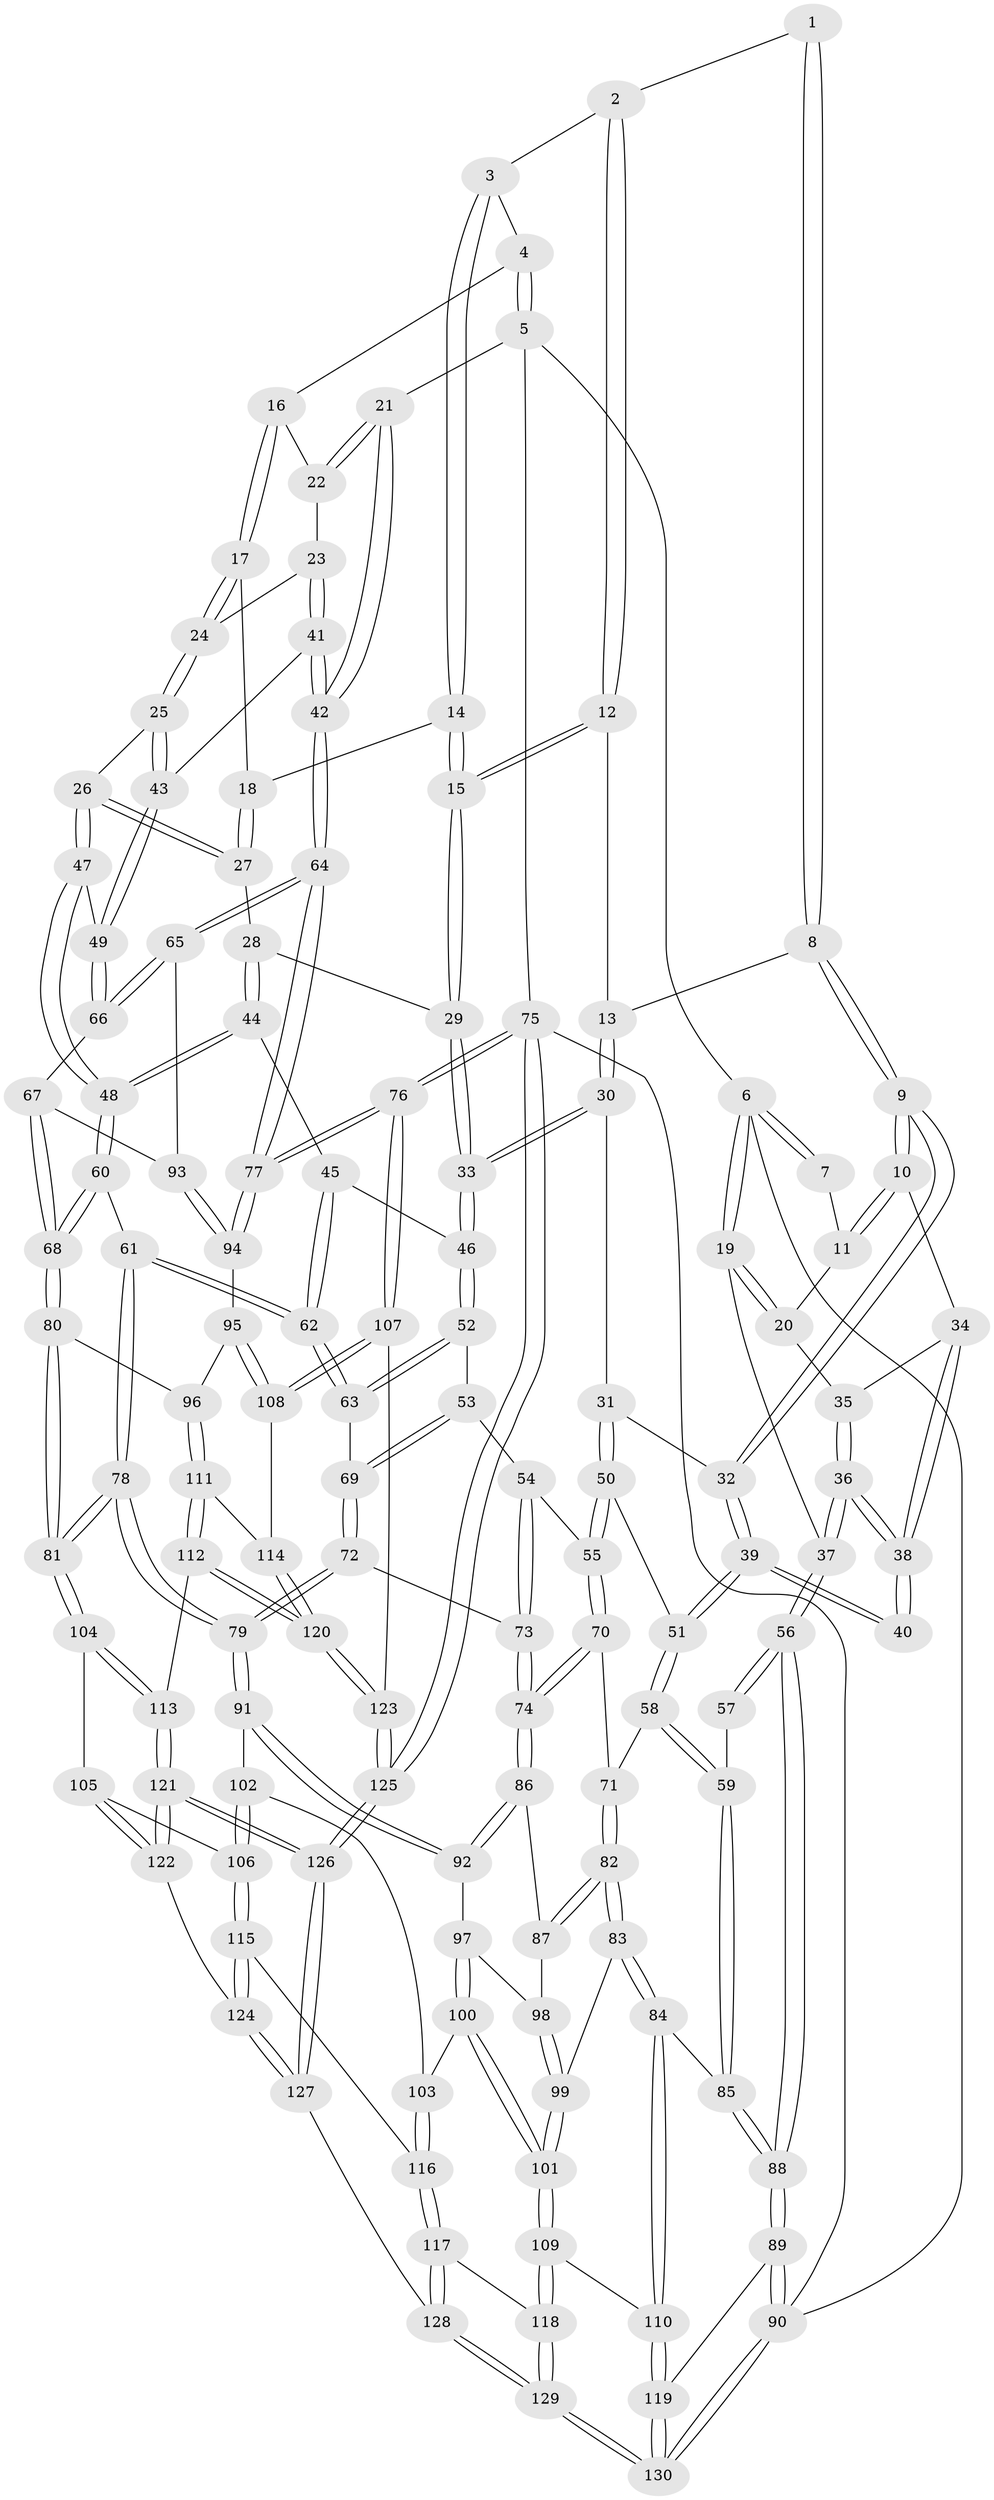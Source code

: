 // coarse degree distribution, {5: 0.03076923076923077, 4: 0.5230769230769231, 3: 0.4307692307692308, 2: 0.015384615384615385}
// Generated by graph-tools (version 1.1) at 2025/38/03/04/25 23:38:22]
// undirected, 130 vertices, 322 edges
graph export_dot {
  node [color=gray90,style=filled];
  1 [pos="+0.39615341725696607+0"];
  2 [pos="+0.5326509779687421+0"];
  3 [pos="+0.7637736997607749+0"];
  4 [pos="+0.9843615264983766+0"];
  5 [pos="+1+0"];
  6 [pos="+0+0"];
  7 [pos="+0.21787229693440394+0"];
  8 [pos="+0.42063874197048756+0.04004489275333162"];
  9 [pos="+0.2615463145041536+0.14707728505190518"];
  10 [pos="+0.22441998957588935+0.1262541522514458"];
  11 [pos="+0.1938792869676967+0.023398288485643216"];
  12 [pos="+0.5790476439226143+0.07808000121655"];
  13 [pos="+0.42388840395150706+0.043763871722209684"];
  14 [pos="+0.6719702429665065+0.06418617224199819"];
  15 [pos="+0.631227390754631+0.10723484468035625"];
  16 [pos="+0.8478750789588546+0.050510712119541445"];
  17 [pos="+0.7901576374450123+0.110105894338294"];
  18 [pos="+0.7704340818139529+0.10955961053793487"];
  19 [pos="+0+0.03399842297626967"];
  20 [pos="+0.0172792281967492+0.08659545119635534"];
  21 [pos="+1+0.2175358671149575"];
  22 [pos="+0.8672312249171423+0.10715504436538678"];
  23 [pos="+0.867811412423417+0.1820790476807735"];
  24 [pos="+0.8273330273572674+0.1883893348332369"];
  25 [pos="+0.8186694046948423+0.19733745791399485"];
  26 [pos="+0.754975967213996+0.22004145898619584"];
  27 [pos="+0.7275669576197206+0.20969827335372565"];
  28 [pos="+0.7212266862635258+0.2092769996891344"];
  29 [pos="+0.6284490135965549+0.13863445366541408"];
  30 [pos="+0.48058686336238565+0.2659191681358803"];
  31 [pos="+0.44916240455846806+0.27400189158737986"];
  32 [pos="+0.3067864610073893+0.27682495733702855"];
  33 [pos="+0.5143539261995733+0.27595183158291753"];
  34 [pos="+0.15475474694813707+0.15630104618146073"];
  35 [pos="+0.1544511027473403+0.15628865522117488"];
  36 [pos="+0+0.31863954663978533"];
  37 [pos="+0+0.3441958827238898"];
  38 [pos="+0.14125396316446542+0.28994213240050515"];
  39 [pos="+0.2717398316212089+0.32079550672639007"];
  40 [pos="+0.22236245872773772+0.3208401801030371"];
  41 [pos="+1+0.25128477368522945"];
  42 [pos="+1+0.2352122016193805"];
  43 [pos="+0.85534784536747+0.3421177580763351"];
  44 [pos="+0.6577382332216152+0.3221187884375136"];
  45 [pos="+0.5410467318169512+0.30777923623640974"];
  46 [pos="+0.5369484604631218+0.30600726538686696"];
  47 [pos="+0.7915274229814093+0.37739536304478993"];
  48 [pos="+0.7593027802675367+0.3900576702066111"];
  49 [pos="+0.8085949822245699+0.37691670380794723"];
  50 [pos="+0.3972948320333032+0.4365211904400116"];
  51 [pos="+0.28251737329843357+0.41334643602179605"];
  52 [pos="+0.5074784248008758+0.4207634026575351"];
  53 [pos="+0.49854468743381175+0.43735490728328213"];
  54 [pos="+0.46056326021389654+0.46720636788928965"];
  55 [pos="+0.4282812433310508+0.4716416390556349"];
  56 [pos="+0+0.48613921559616824"];
  57 [pos="+0.17823742895909375+0.36487386424100493"];
  58 [pos="+0.27975158138303885+0.4213870156272445"];
  59 [pos="+0.12135591878152174+0.523200461642269"];
  60 [pos="+0.6969738118057563+0.5042973456472415"];
  61 [pos="+0.6787735775066844+0.514702832985309"];
  62 [pos="+0.6601252635761486+0.5122798297837221"];
  63 [pos="+0.6574677190159276+0.5128997170564659"];
  64 [pos="+1+0.43816756313115135"];
  65 [pos="+1+0.4405379745526679"];
  66 [pos="+0.8779344484684449+0.4693112465886402"];
  67 [pos="+0.8588507282944098+0.5776219538278302"];
  68 [pos="+0.848789435219719+0.5834363039264833"];
  69 [pos="+0.5784210079860026+0.5447643653516139"];
  70 [pos="+0.3930418548139381+0.529358331263844"];
  71 [pos="+0.326017463558487+0.5529355600194682"];
  72 [pos="+0.5513448955840543+0.5692627879963759"];
  73 [pos="+0.5160514933904694+0.5804416817795035"];
  74 [pos="+0.4852365515802145+0.6081389382379353"];
  75 [pos="+1+1"];
  76 [pos="+1+0.8766232825182708"];
  77 [pos="+1+0.7182804711421839"];
  78 [pos="+0.6931276278705655+0.7245299529097152"];
  79 [pos="+0.6331083085227992+0.7091024604384484"];
  80 [pos="+0.7975569309028089+0.7233596900888632"];
  81 [pos="+0.7078927383765775+0.7397791750128323"];
  82 [pos="+0.28389224095948074+0.639091205224208"];
  83 [pos="+0.2420412608511136+0.670329037539232"];
  84 [pos="+0.1443349264763478+0.6829941342192514"];
  85 [pos="+0.023226621471702003+0.6095927016910192"];
  86 [pos="+0.4711407202973801+0.648248464202204"];
  87 [pos="+0.4444679569205221+0.6545499809451716"];
  88 [pos="+0+0.5775363646074952"];
  89 [pos="+0+0.693731882279826"];
  90 [pos="+0+1"];
  91 [pos="+0.5294410131958202+0.7175428092650891"];
  92 [pos="+0.5070175221843142+0.7006496128844227"];
  93 [pos="+0.9310419749432801+0.5898593082577748"];
  94 [pos="+0.9652877461359552+0.7047191548996588"];
  95 [pos="+0.9112830497083074+0.7397927294154876"];
  96 [pos="+0.8217632382092669+0.7366388687683011"];
  97 [pos="+0.43866839312668454+0.7595784720957006"];
  98 [pos="+0.4151260972025048+0.7186093227382255"];
  99 [pos="+0.3400937308333355+0.764226529181532"];
  100 [pos="+0.4177906177697796+0.8093409467793806"];
  101 [pos="+0.3755770512663359+0.8225956769256806"];
  102 [pos="+0.5259023740328549+0.7376348593022689"];
  103 [pos="+0.47310413774816+0.8182418892026132"];
  104 [pos="+0.7026431492827635+0.7581244740775559"];
  105 [pos="+0.6820617536932018+0.7824473267499584"];
  106 [pos="+0.5726418066040182+0.8616607152083495"];
  107 [pos="+0.98355435813294+0.8493517012646458"];
  108 [pos="+0.9602744238731643+0.8338759959732253"];
  109 [pos="+0.34575312698818295+0.9268814130055315"];
  110 [pos="+0.16951442634460115+0.8681353867628476"];
  111 [pos="+0.852368910523446+0.839706892174592"];
  112 [pos="+0.845698223640161+0.8794474426231653"];
  113 [pos="+0.7566368172401517+0.8864053826590856"];
  114 [pos="+0.922068575268557+0.8449604863457482"];
  115 [pos="+0.554037609382679+0.888049659268992"];
  116 [pos="+0.5377842721196714+0.8887409831659423"];
  117 [pos="+0.4953822481283269+0.9188194791870579"];
  118 [pos="+0.36380913433744694+0.9622133049988174"];
  119 [pos="+0.11520780823601351+0.9511728538130205"];
  120 [pos="+0.8738430387051548+0.9310005130668348"];
  121 [pos="+0.7275901880949408+1"];
  122 [pos="+0.6674508023006684+0.9489238804585126"];
  123 [pos="+0.8882516549349208+0.9725266937931031"];
  124 [pos="+0.5584132858419655+0.8937497563169196"];
  125 [pos="+0.8783971864749187+1"];
  126 [pos="+0.7865347098026904+1"];
  127 [pos="+0.6004987569089367+1"];
  128 [pos="+0.5745877477415982+1"];
  129 [pos="+0.35366434914420014+1"];
  130 [pos="+0+1"];
  1 -- 2;
  1 -- 8;
  1 -- 8;
  2 -- 3;
  2 -- 12;
  2 -- 12;
  3 -- 4;
  3 -- 14;
  3 -- 14;
  4 -- 5;
  4 -- 5;
  4 -- 16;
  5 -- 6;
  5 -- 21;
  5 -- 75;
  6 -- 7;
  6 -- 7;
  6 -- 19;
  6 -- 19;
  6 -- 90;
  7 -- 11;
  8 -- 9;
  8 -- 9;
  8 -- 13;
  9 -- 10;
  9 -- 10;
  9 -- 32;
  9 -- 32;
  10 -- 11;
  10 -- 11;
  10 -- 34;
  11 -- 20;
  12 -- 13;
  12 -- 15;
  12 -- 15;
  13 -- 30;
  13 -- 30;
  14 -- 15;
  14 -- 15;
  14 -- 18;
  15 -- 29;
  15 -- 29;
  16 -- 17;
  16 -- 17;
  16 -- 22;
  17 -- 18;
  17 -- 24;
  17 -- 24;
  18 -- 27;
  18 -- 27;
  19 -- 20;
  19 -- 20;
  19 -- 37;
  20 -- 35;
  21 -- 22;
  21 -- 22;
  21 -- 42;
  21 -- 42;
  22 -- 23;
  23 -- 24;
  23 -- 41;
  23 -- 41;
  24 -- 25;
  24 -- 25;
  25 -- 26;
  25 -- 43;
  25 -- 43;
  26 -- 27;
  26 -- 27;
  26 -- 47;
  26 -- 47;
  27 -- 28;
  28 -- 29;
  28 -- 44;
  28 -- 44;
  29 -- 33;
  29 -- 33;
  30 -- 31;
  30 -- 33;
  30 -- 33;
  31 -- 32;
  31 -- 50;
  31 -- 50;
  32 -- 39;
  32 -- 39;
  33 -- 46;
  33 -- 46;
  34 -- 35;
  34 -- 38;
  34 -- 38;
  35 -- 36;
  35 -- 36;
  36 -- 37;
  36 -- 37;
  36 -- 38;
  36 -- 38;
  37 -- 56;
  37 -- 56;
  38 -- 40;
  38 -- 40;
  39 -- 40;
  39 -- 40;
  39 -- 51;
  39 -- 51;
  41 -- 42;
  41 -- 42;
  41 -- 43;
  42 -- 64;
  42 -- 64;
  43 -- 49;
  43 -- 49;
  44 -- 45;
  44 -- 48;
  44 -- 48;
  45 -- 46;
  45 -- 62;
  45 -- 62;
  46 -- 52;
  46 -- 52;
  47 -- 48;
  47 -- 48;
  47 -- 49;
  48 -- 60;
  48 -- 60;
  49 -- 66;
  49 -- 66;
  50 -- 51;
  50 -- 55;
  50 -- 55;
  51 -- 58;
  51 -- 58;
  52 -- 53;
  52 -- 63;
  52 -- 63;
  53 -- 54;
  53 -- 69;
  53 -- 69;
  54 -- 55;
  54 -- 73;
  54 -- 73;
  55 -- 70;
  55 -- 70;
  56 -- 57;
  56 -- 57;
  56 -- 88;
  56 -- 88;
  57 -- 59;
  58 -- 59;
  58 -- 59;
  58 -- 71;
  59 -- 85;
  59 -- 85;
  60 -- 61;
  60 -- 68;
  60 -- 68;
  61 -- 62;
  61 -- 62;
  61 -- 78;
  61 -- 78;
  62 -- 63;
  62 -- 63;
  63 -- 69;
  64 -- 65;
  64 -- 65;
  64 -- 77;
  64 -- 77;
  65 -- 66;
  65 -- 66;
  65 -- 93;
  66 -- 67;
  67 -- 68;
  67 -- 68;
  67 -- 93;
  68 -- 80;
  68 -- 80;
  69 -- 72;
  69 -- 72;
  70 -- 71;
  70 -- 74;
  70 -- 74;
  71 -- 82;
  71 -- 82;
  72 -- 73;
  72 -- 79;
  72 -- 79;
  73 -- 74;
  73 -- 74;
  74 -- 86;
  74 -- 86;
  75 -- 76;
  75 -- 76;
  75 -- 125;
  75 -- 125;
  75 -- 90;
  76 -- 77;
  76 -- 77;
  76 -- 107;
  76 -- 107;
  77 -- 94;
  77 -- 94;
  78 -- 79;
  78 -- 79;
  78 -- 81;
  78 -- 81;
  79 -- 91;
  79 -- 91;
  80 -- 81;
  80 -- 81;
  80 -- 96;
  81 -- 104;
  81 -- 104;
  82 -- 83;
  82 -- 83;
  82 -- 87;
  82 -- 87;
  83 -- 84;
  83 -- 84;
  83 -- 99;
  84 -- 85;
  84 -- 110;
  84 -- 110;
  85 -- 88;
  85 -- 88;
  86 -- 87;
  86 -- 92;
  86 -- 92;
  87 -- 98;
  88 -- 89;
  88 -- 89;
  89 -- 90;
  89 -- 90;
  89 -- 119;
  90 -- 130;
  90 -- 130;
  91 -- 92;
  91 -- 92;
  91 -- 102;
  92 -- 97;
  93 -- 94;
  93 -- 94;
  94 -- 95;
  95 -- 96;
  95 -- 108;
  95 -- 108;
  96 -- 111;
  96 -- 111;
  97 -- 98;
  97 -- 100;
  97 -- 100;
  98 -- 99;
  98 -- 99;
  99 -- 101;
  99 -- 101;
  100 -- 101;
  100 -- 101;
  100 -- 103;
  101 -- 109;
  101 -- 109;
  102 -- 103;
  102 -- 106;
  102 -- 106;
  103 -- 116;
  103 -- 116;
  104 -- 105;
  104 -- 113;
  104 -- 113;
  105 -- 106;
  105 -- 122;
  105 -- 122;
  106 -- 115;
  106 -- 115;
  107 -- 108;
  107 -- 108;
  107 -- 123;
  108 -- 114;
  109 -- 110;
  109 -- 118;
  109 -- 118;
  110 -- 119;
  110 -- 119;
  111 -- 112;
  111 -- 112;
  111 -- 114;
  112 -- 113;
  112 -- 120;
  112 -- 120;
  113 -- 121;
  113 -- 121;
  114 -- 120;
  114 -- 120;
  115 -- 116;
  115 -- 124;
  115 -- 124;
  116 -- 117;
  116 -- 117;
  117 -- 118;
  117 -- 128;
  117 -- 128;
  118 -- 129;
  118 -- 129;
  119 -- 130;
  119 -- 130;
  120 -- 123;
  120 -- 123;
  121 -- 122;
  121 -- 122;
  121 -- 126;
  121 -- 126;
  122 -- 124;
  123 -- 125;
  123 -- 125;
  124 -- 127;
  124 -- 127;
  125 -- 126;
  125 -- 126;
  126 -- 127;
  126 -- 127;
  127 -- 128;
  128 -- 129;
  128 -- 129;
  129 -- 130;
  129 -- 130;
}

